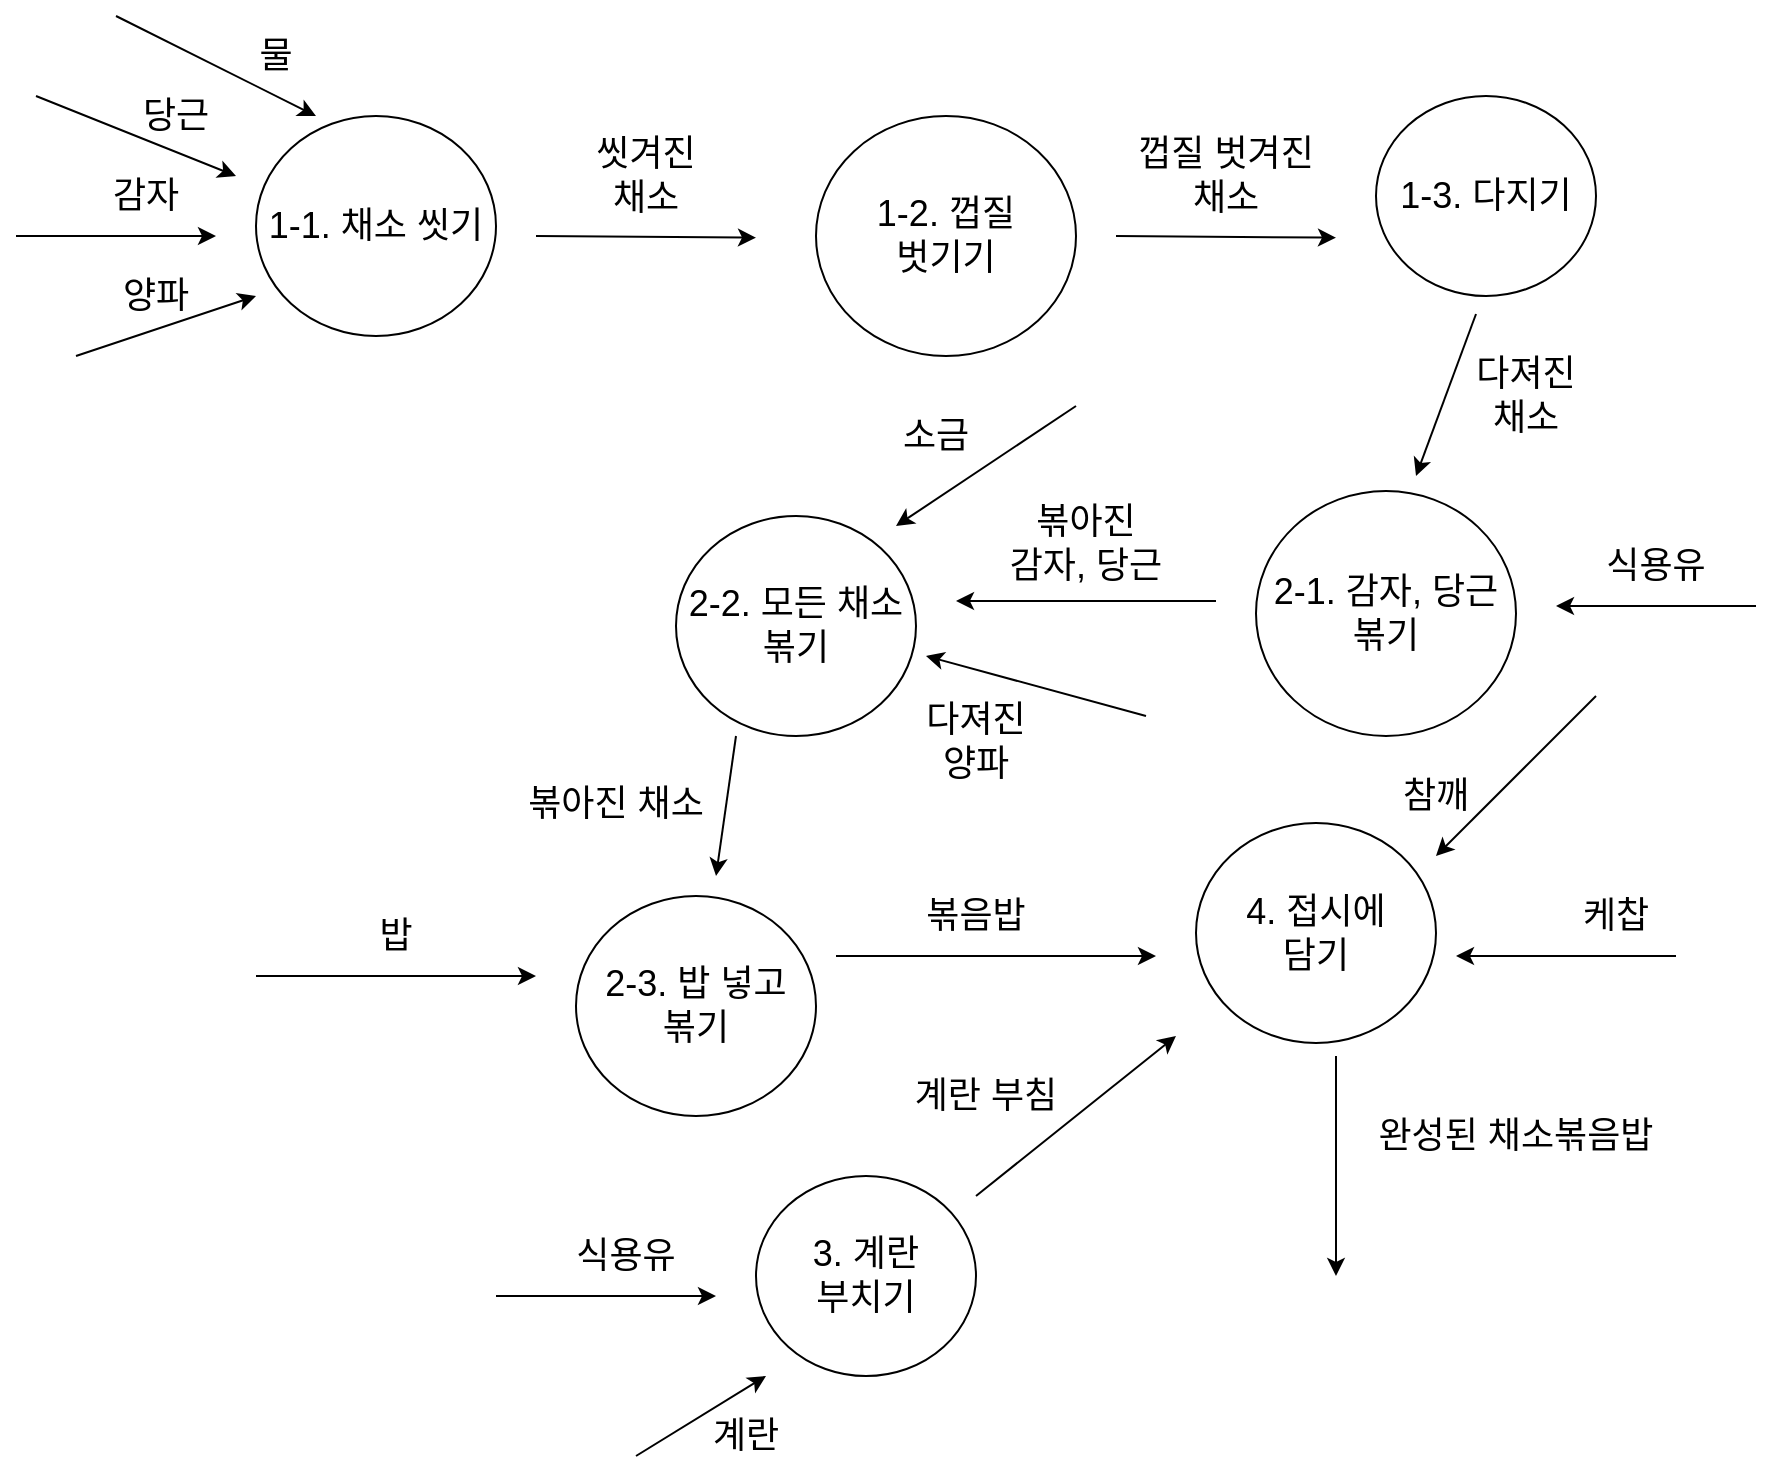 <mxfile version="15.5.2" type="github" pages="2">
  <diagram id="BkRIvSXjx7AZviJyloqO" name="Page-1">
    <mxGraphModel dx="1278" dy="579" grid="1" gridSize="10" guides="1" tooltips="1" connect="1" arrows="1" fold="1" page="1" pageScale="1" pageWidth="1169" pageHeight="827" math="0" shadow="0">
      <root>
        <mxCell id="0" />
        <mxCell id="1" parent="0" />
        <mxCell id="qIdZlYRgleu5UFHHDGIx-3" value="&lt;font style=&quot;font-size: 18px&quot;&gt;1-1. 채소 씻기&lt;/font&gt;" style="ellipse;whiteSpace=wrap;html=1;" parent="1" vertex="1">
          <mxGeometry x="140" y="60" width="120" height="110" as="geometry" />
        </mxCell>
        <mxCell id="qIdZlYRgleu5UFHHDGIx-4" value="" style="endArrow=classic;html=1;" parent="1" edge="1">
          <mxGeometry width="50" height="50" relative="1" as="geometry">
            <mxPoint x="30" y="50" as="sourcePoint" />
            <mxPoint x="130" y="90" as="targetPoint" />
          </mxGeometry>
        </mxCell>
        <mxCell id="qIdZlYRgleu5UFHHDGIx-6" value="&lt;span style=&quot;font-size: 18px&quot;&gt;당근&lt;br&gt;&lt;/span&gt;" style="text;html=1;strokeColor=none;fillColor=none;align=center;verticalAlign=middle;whiteSpace=wrap;rounded=0;" parent="1" vertex="1">
          <mxGeometry x="80" y="50" width="40" height="20" as="geometry" />
        </mxCell>
        <mxCell id="qIdZlYRgleu5UFHHDGIx-7" value="" style="endArrow=classic;html=1;" parent="1" edge="1">
          <mxGeometry width="50" height="50" relative="1" as="geometry">
            <mxPoint x="70" y="10" as="sourcePoint" />
            <mxPoint x="170" y="60" as="targetPoint" />
          </mxGeometry>
        </mxCell>
        <mxCell id="qIdZlYRgleu5UFHHDGIx-8" value="&lt;font style=&quot;font-size: 18px&quot;&gt;물&lt;br&gt;&lt;/font&gt;" style="text;html=1;strokeColor=none;fillColor=none;align=center;verticalAlign=middle;whiteSpace=wrap;rounded=0;" parent="1" vertex="1">
          <mxGeometry x="130" y="20" width="40" height="20" as="geometry" />
        </mxCell>
        <mxCell id="qIdZlYRgleu5UFHHDGIx-9" value="" style="endArrow=classic;html=1;" parent="1" edge="1">
          <mxGeometry width="50" height="50" relative="1" as="geometry">
            <mxPoint x="280" y="120" as="sourcePoint" />
            <mxPoint x="390" y="120.83" as="targetPoint" />
          </mxGeometry>
        </mxCell>
        <mxCell id="qIdZlYRgleu5UFHHDGIx-10" value="&lt;font style=&quot;font-size: 18px&quot;&gt;씻겨진&lt;br&gt;채소&lt;br&gt;&lt;/font&gt;" style="text;html=1;strokeColor=none;fillColor=none;align=center;verticalAlign=middle;whiteSpace=wrap;rounded=0;" parent="1" vertex="1">
          <mxGeometry x="240" y="80" width="190" height="20" as="geometry" />
        </mxCell>
        <mxCell id="qIdZlYRgleu5UFHHDGIx-13" value="&lt;font style=&quot;font-size: 18px&quot;&gt;1-2. 껍질 &lt;br&gt;벗기기&lt;br&gt;&lt;/font&gt;" style="ellipse;whiteSpace=wrap;html=1;" parent="1" vertex="1">
          <mxGeometry x="420" y="60" width="130" height="120" as="geometry" />
        </mxCell>
        <mxCell id="qIdZlYRgleu5UFHHDGIx-14" value="" style="endArrow=classic;html=1;" parent="1" edge="1">
          <mxGeometry width="50" height="50" relative="1" as="geometry">
            <mxPoint x="570" y="120" as="sourcePoint" />
            <mxPoint x="680" y="120.83" as="targetPoint" />
          </mxGeometry>
        </mxCell>
        <mxCell id="qIdZlYRgleu5UFHHDGIx-15" value="&lt;font style=&quot;font-size: 18px&quot;&gt;1-3. 다지기&lt;br&gt;&lt;/font&gt;" style="ellipse;whiteSpace=wrap;html=1;" parent="1" vertex="1">
          <mxGeometry x="700" y="50" width="110" height="100" as="geometry" />
        </mxCell>
        <mxCell id="qIdZlYRgleu5UFHHDGIx-16" value="&lt;font style=&quot;font-size: 18px&quot;&gt;껍질 벗겨진&lt;br&gt;채소&lt;br&gt;&lt;/font&gt;" style="text;html=1;strokeColor=none;fillColor=none;align=center;verticalAlign=middle;whiteSpace=wrap;rounded=0;" parent="1" vertex="1">
          <mxGeometry x="530" y="80" width="190" height="20" as="geometry" />
        </mxCell>
        <mxCell id="qIdZlYRgleu5UFHHDGIx-17" value="" style="endArrow=classic;html=1;" parent="1" edge="1">
          <mxGeometry width="50" height="50" relative="1" as="geometry">
            <mxPoint x="750" y="159" as="sourcePoint" />
            <mxPoint x="720" y="240" as="targetPoint" />
          </mxGeometry>
        </mxCell>
        <mxCell id="qIdZlYRgleu5UFHHDGIx-19" value="&lt;font style=&quot;font-size: 18px&quot;&gt;다져진&lt;br&gt;채소&lt;br&gt;&lt;/font&gt;" style="text;html=1;strokeColor=none;fillColor=none;align=center;verticalAlign=middle;whiteSpace=wrap;rounded=0;" parent="1" vertex="1">
          <mxGeometry x="680" y="190" width="190" height="20" as="geometry" />
        </mxCell>
        <mxCell id="qIdZlYRgleu5UFHHDGIx-27" value="" style="endArrow=classic;html=1;" parent="1" edge="1">
          <mxGeometry width="50" height="50" relative="1" as="geometry">
            <mxPoint x="550" y="205" as="sourcePoint" />
            <mxPoint x="460" y="265" as="targetPoint" />
          </mxGeometry>
        </mxCell>
        <mxCell id="qIdZlYRgleu5UFHHDGIx-28" value="&lt;font style=&quot;font-size: 18px&quot;&gt;소금&lt;br&gt;&lt;/font&gt;" style="text;html=1;strokeColor=none;fillColor=none;align=center;verticalAlign=middle;whiteSpace=wrap;rounded=0;" parent="1" vertex="1">
          <mxGeometry x="460" y="210" width="40" height="20" as="geometry" />
        </mxCell>
        <mxCell id="qIdZlYRgleu5UFHHDGIx-33" value="" style="endArrow=classic;html=1;" parent="1" edge="1">
          <mxGeometry width="50" height="50" relative="1" as="geometry">
            <mxPoint x="890" y="305" as="sourcePoint" />
            <mxPoint x="790" y="305" as="targetPoint" />
          </mxGeometry>
        </mxCell>
        <mxCell id="qIdZlYRgleu5UFHHDGIx-34" value="&lt;font style=&quot;font-size: 18px&quot;&gt;식용유&lt;br&gt;&lt;/font&gt;" style="text;html=1;strokeColor=none;fillColor=none;align=center;verticalAlign=middle;whiteSpace=wrap;rounded=0;" parent="1" vertex="1">
          <mxGeometry x="795" y="275" width="90" height="20" as="geometry" />
        </mxCell>
        <mxCell id="qIdZlYRgleu5UFHHDGIx-35" value="&lt;font style=&quot;font-size: 18px&quot;&gt;2-1. 감자, 당근&lt;br&gt;볶기&lt;br&gt;&lt;/font&gt;" style="ellipse;whiteSpace=wrap;html=1;" parent="1" vertex="1">
          <mxGeometry x="640" y="247.5" width="130" height="122.5" as="geometry" />
        </mxCell>
        <mxCell id="qIdZlYRgleu5UFHHDGIx-39" value="" style="endArrow=classic;html=1;" parent="1" edge="1">
          <mxGeometry width="50" height="50" relative="1" as="geometry">
            <mxPoint x="620" y="302.5" as="sourcePoint" />
            <mxPoint x="490" y="302.5" as="targetPoint" />
          </mxGeometry>
        </mxCell>
        <mxCell id="qIdZlYRgleu5UFHHDGIx-40" value="&lt;font style=&quot;font-size: 18px&quot;&gt;볶아진&lt;br&gt;감자, 당근&lt;br&gt;&lt;/font&gt;" style="text;html=1;strokeColor=none;fillColor=none;align=center;verticalAlign=middle;whiteSpace=wrap;rounded=0;" parent="1" vertex="1">
          <mxGeometry x="500" y="252.5" width="110" height="42.5" as="geometry" />
        </mxCell>
        <mxCell id="qIdZlYRgleu5UFHHDGIx-41" value="&lt;font style=&quot;font-size: 18px&quot;&gt;2-2. 모든 채소&lt;br&gt;볶기&lt;br&gt;&lt;/font&gt;" style="ellipse;whiteSpace=wrap;html=1;" parent="1" vertex="1">
          <mxGeometry x="350" y="260" width="120" height="110" as="geometry" />
        </mxCell>
        <mxCell id="qIdZlYRgleu5UFHHDGIx-42" value="" style="endArrow=classic;html=1;" parent="1" edge="1">
          <mxGeometry width="50" height="50" relative="1" as="geometry">
            <mxPoint x="585" y="360" as="sourcePoint" />
            <mxPoint x="475" y="330" as="targetPoint" />
          </mxGeometry>
        </mxCell>
        <mxCell id="qIdZlYRgleu5UFHHDGIx-43" value="&lt;font style=&quot;font-size: 18px&quot;&gt;다져진&lt;br&gt;양파&lt;br&gt;&lt;/font&gt;" style="text;html=1;strokeColor=none;fillColor=none;align=center;verticalAlign=middle;whiteSpace=wrap;rounded=0;" parent="1" vertex="1">
          <mxGeometry x="460" y="345" width="80" height="55" as="geometry" />
        </mxCell>
        <mxCell id="qIdZlYRgleu5UFHHDGIx-49" value="" style="endArrow=classic;html=1;" parent="1" edge="1">
          <mxGeometry width="50" height="50" relative="1" as="geometry">
            <mxPoint x="380" y="370" as="sourcePoint" />
            <mxPoint x="370" y="440" as="targetPoint" />
            <Array as="points" />
          </mxGeometry>
        </mxCell>
        <mxCell id="qIdZlYRgleu5UFHHDGIx-50" value="&lt;font style=&quot;font-size: 18px&quot;&gt;볶아진 채소&lt;br&gt;&lt;/font&gt;" style="text;html=1;strokeColor=none;fillColor=none;align=center;verticalAlign=middle;whiteSpace=wrap;rounded=0;" parent="1" vertex="1">
          <mxGeometry x="260" y="394" width="120" height="20" as="geometry" />
        </mxCell>
        <mxCell id="qIdZlYRgleu5UFHHDGIx-52" value="&lt;font style=&quot;font-size: 18px&quot;&gt;2-3. 밥 넣고&lt;br&gt;볶기&lt;br&gt;&lt;/font&gt;" style="ellipse;whiteSpace=wrap;html=1;" parent="1" vertex="1">
          <mxGeometry x="300" y="450" width="120" height="110" as="geometry" />
        </mxCell>
        <mxCell id="qIdZlYRgleu5UFHHDGIx-55" value="" style="endArrow=classic;html=1;" parent="1" edge="1">
          <mxGeometry width="50" height="50" relative="1" as="geometry">
            <mxPoint x="140" y="490" as="sourcePoint" />
            <mxPoint x="280" y="490" as="targetPoint" />
          </mxGeometry>
        </mxCell>
        <mxCell id="qIdZlYRgleu5UFHHDGIx-56" value="&lt;font style=&quot;font-size: 18px&quot;&gt;밥&lt;br&gt;&lt;/font&gt;" style="text;html=1;strokeColor=none;fillColor=none;align=center;verticalAlign=middle;whiteSpace=wrap;rounded=0;" parent="1" vertex="1">
          <mxGeometry x="190" y="460" width="40" height="20" as="geometry" />
        </mxCell>
        <mxCell id="qIdZlYRgleu5UFHHDGIx-57" value="" style="endArrow=classic;html=1;" parent="1" edge="1">
          <mxGeometry width="50" height="50" relative="1" as="geometry">
            <mxPoint x="430" y="480" as="sourcePoint" />
            <mxPoint x="590" y="480" as="targetPoint" />
            <Array as="points" />
          </mxGeometry>
        </mxCell>
        <mxCell id="qIdZlYRgleu5UFHHDGIx-58" value="&lt;font style=&quot;font-size: 18px&quot;&gt;볶음밥&lt;br&gt;&lt;/font&gt;" style="text;html=1;strokeColor=none;fillColor=none;align=center;verticalAlign=middle;whiteSpace=wrap;rounded=0;" parent="1" vertex="1">
          <mxGeometry x="405" y="450" width="190" height="20" as="geometry" />
        </mxCell>
        <mxCell id="qIdZlYRgleu5UFHHDGIx-59" value="&lt;font style=&quot;font-size: 18px&quot;&gt;3. 계란&lt;br&gt;부치기&lt;br&gt;&lt;/font&gt;" style="ellipse;whiteSpace=wrap;html=1;" parent="1" vertex="1">
          <mxGeometry x="390" y="590" width="110" height="100" as="geometry" />
        </mxCell>
        <mxCell id="qIdZlYRgleu5UFHHDGIx-60" value="" style="endArrow=classic;html=1;" parent="1" edge="1">
          <mxGeometry width="50" height="50" relative="1" as="geometry">
            <mxPoint x="260" y="650" as="sourcePoint" />
            <mxPoint x="370" y="650" as="targetPoint" />
          </mxGeometry>
        </mxCell>
        <mxCell id="qIdZlYRgleu5UFHHDGIx-62" value="" style="endArrow=classic;html=1;" parent="1" edge="1">
          <mxGeometry width="50" height="50" relative="1" as="geometry">
            <mxPoint x="330" y="730" as="sourcePoint" />
            <mxPoint x="395" y="690" as="targetPoint" />
          </mxGeometry>
        </mxCell>
        <mxCell id="qIdZlYRgleu5UFHHDGIx-63" value="&lt;font style=&quot;font-size: 18px&quot;&gt;계란&lt;br&gt;&lt;/font&gt;" style="text;html=1;strokeColor=none;fillColor=none;align=center;verticalAlign=middle;whiteSpace=wrap;rounded=0;" parent="1" vertex="1">
          <mxGeometry x="360" y="710" width="50" height="20" as="geometry" />
        </mxCell>
        <mxCell id="qIdZlYRgleu5UFHHDGIx-68" value="&lt;span style=&quot;font-size: 18px&quot;&gt;4. 접시에 &lt;br&gt;담기&lt;/span&gt;" style="ellipse;whiteSpace=wrap;html=1;" parent="1" vertex="1">
          <mxGeometry x="610" y="413.5" width="120" height="110" as="geometry" />
        </mxCell>
        <mxCell id="qIdZlYRgleu5UFHHDGIx-69" value="" style="endArrow=classic;html=1;" parent="1" edge="1">
          <mxGeometry width="50" height="50" relative="1" as="geometry">
            <mxPoint x="500" y="600" as="sourcePoint" />
            <mxPoint x="600" y="520" as="targetPoint" />
            <Array as="points" />
          </mxGeometry>
        </mxCell>
        <mxCell id="qIdZlYRgleu5UFHHDGIx-70" value="&lt;span style=&quot;font-size: 18px&quot;&gt;계란 부침&lt;br&gt;&lt;/span&gt;" style="text;html=1;strokeColor=none;fillColor=none;align=center;verticalAlign=middle;whiteSpace=wrap;rounded=0;" parent="1" vertex="1">
          <mxGeometry x="460" y="540" width="90" height="20" as="geometry" />
        </mxCell>
        <mxCell id="qIdZlYRgleu5UFHHDGIx-72" value="" style="endArrow=classic;html=1;" parent="1" edge="1">
          <mxGeometry width="50" height="50" relative="1" as="geometry">
            <mxPoint x="850" y="480" as="sourcePoint" />
            <mxPoint x="740" y="480" as="targetPoint" />
            <Array as="points" />
          </mxGeometry>
        </mxCell>
        <mxCell id="qIdZlYRgleu5UFHHDGIx-73" value="&lt;font style=&quot;font-size: 18px&quot;&gt;참깨&lt;br&gt;&lt;/font&gt;" style="text;html=1;strokeColor=none;fillColor=none;align=center;verticalAlign=middle;whiteSpace=wrap;rounded=0;" parent="1" vertex="1">
          <mxGeometry x="700" y="390" width="60" height="20" as="geometry" />
        </mxCell>
        <mxCell id="qIdZlYRgleu5UFHHDGIx-75" value="" style="endArrow=classic;html=1;" parent="1" edge="1">
          <mxGeometry width="50" height="50" relative="1" as="geometry">
            <mxPoint x="810" y="350" as="sourcePoint" />
            <mxPoint x="730" y="430" as="targetPoint" />
          </mxGeometry>
        </mxCell>
        <mxCell id="qIdZlYRgleu5UFHHDGIx-76" value="&lt;font style=&quot;font-size: 18px&quot;&gt;케찹&lt;br&gt;&lt;/font&gt;" style="text;html=1;strokeColor=none;fillColor=none;align=center;verticalAlign=middle;whiteSpace=wrap;rounded=0;" parent="1" vertex="1">
          <mxGeometry x="795" y="450" width="50" height="20" as="geometry" />
        </mxCell>
        <mxCell id="qIdZlYRgleu5UFHHDGIx-79" value="&lt;font style=&quot;font-size: 18px&quot;&gt;완성된 채소볶음밥&lt;br&gt;&lt;/font&gt;" style="text;html=1;strokeColor=none;fillColor=none;align=center;verticalAlign=middle;whiteSpace=wrap;rounded=0;" parent="1" vertex="1">
          <mxGeometry x="680" y="560" width="180" height="20" as="geometry" />
        </mxCell>
        <mxCell id="qIdZlYRgleu5UFHHDGIx-81" value="" style="endArrow=classic;html=1;" parent="1" edge="1">
          <mxGeometry width="50" height="50" relative="1" as="geometry">
            <mxPoint x="680" y="530" as="sourcePoint" />
            <mxPoint x="680" y="640" as="targetPoint" />
            <Array as="points" />
          </mxGeometry>
        </mxCell>
        <mxCell id="edRf1vD5LT0kCkmPY79u-1" style="edgeStyle=orthogonalEdgeStyle;rounded=0;orthogonalLoop=1;jettySize=auto;html=1;exitX=0.5;exitY=1;exitDx=0;exitDy=0;" parent="1" edge="1">
          <mxGeometry relative="1" as="geometry">
            <mxPoint x="495" y="30" as="sourcePoint" />
            <mxPoint x="495" y="30" as="targetPoint" />
          </mxGeometry>
        </mxCell>
        <mxCell id="qOc2fzrBNdWUXlwEHEvg-3" value="&lt;font style=&quot;font-size: 18px&quot;&gt;식용유&lt;br&gt;&lt;/font&gt;" style="text;html=1;strokeColor=none;fillColor=none;align=center;verticalAlign=middle;whiteSpace=wrap;rounded=0;" parent="1" vertex="1">
          <mxGeometry x="280" y="620" width="90" height="20" as="geometry" />
        </mxCell>
        <mxCell id="qOc2fzrBNdWUXlwEHEvg-4" value="" style="endArrow=classic;html=1;" parent="1" edge="1">
          <mxGeometry width="50" height="50" relative="1" as="geometry">
            <mxPoint x="20" y="120" as="sourcePoint" />
            <mxPoint x="120" y="120" as="targetPoint" />
          </mxGeometry>
        </mxCell>
        <mxCell id="qOc2fzrBNdWUXlwEHEvg-5" value="&lt;span style=&quot;font-size: 18px&quot;&gt;감자&lt;br&gt;&lt;/span&gt;" style="text;html=1;strokeColor=none;fillColor=none;align=center;verticalAlign=middle;whiteSpace=wrap;rounded=0;" parent="1" vertex="1">
          <mxGeometry x="65" y="90" width="40" height="20" as="geometry" />
        </mxCell>
        <mxCell id="qOc2fzrBNdWUXlwEHEvg-6" value="" style="endArrow=classic;html=1;" parent="1" edge="1">
          <mxGeometry width="50" height="50" relative="1" as="geometry">
            <mxPoint x="50" y="180" as="sourcePoint" />
            <mxPoint x="140" y="150" as="targetPoint" />
          </mxGeometry>
        </mxCell>
        <mxCell id="qOc2fzrBNdWUXlwEHEvg-7" value="&lt;span style=&quot;font-size: 18px&quot;&gt;양파&lt;br&gt;&lt;/span&gt;" style="text;html=1;strokeColor=none;fillColor=none;align=center;verticalAlign=middle;whiteSpace=wrap;rounded=0;" parent="1" vertex="1">
          <mxGeometry x="70" y="140" width="40" height="20" as="geometry" />
        </mxCell>
      </root>
    </mxGraphModel>
  </diagram>
  <diagram id="RS6mTUd6XTabQn7sq9NR" name="Page-2">
    <mxGraphModel dx="865" dy="483" grid="1" gridSize="10" guides="1" tooltips="1" connect="1" arrows="1" fold="1" page="1" pageScale="1" pageWidth="1169" pageHeight="827" math="0" shadow="0">
      <root>
        <mxCell id="mD9lyy4udpEm4NLpIeO3-0" />
        <mxCell id="mD9lyy4udpEm4NLpIeO3-1" parent="mD9lyy4udpEm4NLpIeO3-0" />
        <mxCell id="rzD9PR-hZyIEQLkOh-k2-2" value="1. 업무분석&lt;br&gt;&lt;span style=&quot;white-space: pre&quot;&gt;	&lt;/span&gt;a. 자료 작성&lt;br&gt;&lt;span style=&quot;white-space: pre&quot;&gt;	&lt;/span&gt;b. 비디오 대여&lt;br&gt;&lt;span style=&quot;white-space: pre&quot;&gt;	&lt;/span&gt;c. 비디오 반납&lt;br&gt;&lt;span style=&quot;white-space: pre&quot;&gt;	&lt;/span&gt;d. 비디오 관리&lt;br&gt;&lt;span style=&quot;white-space: pre&quot;&gt;	&lt;/span&gt;e. 비디오 정리" style="text;html=1;strokeColor=none;fillColor=none;align=left;verticalAlign=middle;whiteSpace=wrap;rounded=0;fontSize=14;" vertex="1" parent="mD9lyy4udpEm4NLpIeO3-1">
          <mxGeometry x="10" width="250" height="130" as="geometry" />
        </mxCell>
        <mxCell id="rzD9PR-hZyIEQLkOh-k2-3" value="2. 자료철" style="text;html=1;strokeColor=none;fillColor=none;align=left;verticalAlign=middle;whiteSpace=wrap;rounded=0;fontSize=14;" vertex="1" parent="mD9lyy4udpEm4NLpIeO3-1">
          <mxGeometry x="10" y="120" width="250" height="30" as="geometry" />
        </mxCell>
        <mxCell id="rzD9PR-hZyIEQLkOh-k2-35" value="" style="shape=table;startSize=0;container=1;collapsible=0;childLayout=tableLayout;fontSize=14;align=left;" vertex="1" parent="mD9lyy4udpEm4NLpIeO3-1">
          <mxGeometry x="20" y="150" width="460" height="118" as="geometry" />
        </mxCell>
        <mxCell id="rzD9PR-hZyIEQLkOh-k2-51" style="shape=partialRectangle;collapsible=0;dropTarget=0;pointerEvents=0;fillColor=none;top=0;left=0;bottom=0;right=0;points=[[0,0.5],[1,0.5]];portConstraint=eastwest;fontSize=14;align=left;" vertex="1" parent="rzD9PR-hZyIEQLkOh-k2-35">
          <mxGeometry width="460" height="28" as="geometry" />
        </mxCell>
        <mxCell id="rzD9PR-hZyIEQLkOh-k2-52" value="자료철" style="shape=partialRectangle;html=1;whiteSpace=wrap;connectable=0;overflow=hidden;fillColor=none;top=0;left=0;bottom=0;right=0;pointerEvents=1;fontSize=11;align=left;fontStyle=1" vertex="1" parent="rzD9PR-hZyIEQLkOh-k2-51">
          <mxGeometry width="100" height="28" as="geometry">
            <mxRectangle width="100" height="28" as="alternateBounds" />
          </mxGeometry>
        </mxCell>
        <mxCell id="rzD9PR-hZyIEQLkOh-k2-53" value="내용" style="shape=partialRectangle;html=1;whiteSpace=wrap;connectable=0;overflow=hidden;fillColor=none;top=0;left=0;bottom=0;right=0;pointerEvents=1;fontSize=11;align=left;fontStyle=1" vertex="1" parent="rzD9PR-hZyIEQLkOh-k2-51">
          <mxGeometry x="100" width="360" height="28" as="geometry">
            <mxRectangle width="360" height="28" as="alternateBounds" />
          </mxGeometry>
        </mxCell>
        <mxCell id="rzD9PR-hZyIEQLkOh-k2-36" value="" style="shape=partialRectangle;collapsible=0;dropTarget=0;pointerEvents=0;fillColor=none;top=0;left=0;bottom=0;right=0;points=[[0,0.5],[1,0.5]];portConstraint=eastwest;fontSize=14;align=left;" vertex="1" parent="rzD9PR-hZyIEQLkOh-k2-35">
          <mxGeometry y="28" width="460" height="28" as="geometry" />
        </mxCell>
        <mxCell id="rzD9PR-hZyIEQLkOh-k2-37" value="고객 자료" style="shape=partialRectangle;html=1;whiteSpace=wrap;connectable=0;overflow=hidden;fillColor=none;top=0;left=0;bottom=0;right=0;pointerEvents=1;fontSize=11;align=left;" vertex="1" parent="rzD9PR-hZyIEQLkOh-k2-36">
          <mxGeometry width="100" height="28" as="geometry">
            <mxRectangle width="100" height="28" as="alternateBounds" />
          </mxGeometry>
        </mxCell>
        <mxCell id="rzD9PR-hZyIEQLkOh-k2-38" value="비디오 대여점을 이용하는 고객의 정보를&amp;nbsp;저장해 놓은 자료" style="shape=partialRectangle;html=1;whiteSpace=wrap;connectable=0;overflow=hidden;fillColor=none;top=0;left=0;bottom=0;right=0;pointerEvents=1;fontSize=11;align=left;" vertex="1" parent="rzD9PR-hZyIEQLkOh-k2-36">
          <mxGeometry x="100" width="360" height="28" as="geometry">
            <mxRectangle width="360" height="28" as="alternateBounds" />
          </mxGeometry>
        </mxCell>
        <mxCell id="rzD9PR-hZyIEQLkOh-k2-39" value="" style="shape=partialRectangle;collapsible=0;dropTarget=0;pointerEvents=0;fillColor=none;top=0;left=0;bottom=0;right=0;points=[[0,0.5],[1,0.5]];portConstraint=eastwest;fontSize=14;align=left;" vertex="1" parent="rzD9PR-hZyIEQLkOh-k2-35">
          <mxGeometry y="56" width="460" height="30" as="geometry" />
        </mxCell>
        <mxCell id="rzD9PR-hZyIEQLkOh-k2-40" value="비디오 자료" style="shape=partialRectangle;html=1;whiteSpace=wrap;connectable=0;overflow=hidden;fillColor=none;top=0;left=0;bottom=0;right=0;pointerEvents=1;fontSize=11;align=left;" vertex="1" parent="rzD9PR-hZyIEQLkOh-k2-39">
          <mxGeometry width="100" height="30" as="geometry">
            <mxRectangle width="100" height="30" as="alternateBounds" />
          </mxGeometry>
        </mxCell>
        <mxCell id="rzD9PR-hZyIEQLkOh-k2-41" value="비디오 대여점에 비치되어 있는 비디오에 대한 정보를 저장해 놓은 자료" style="shape=partialRectangle;html=1;whiteSpace=wrap;connectable=0;overflow=hidden;fillColor=none;top=0;left=0;bottom=0;right=0;pointerEvents=1;fontSize=11;align=left;" vertex="1" parent="rzD9PR-hZyIEQLkOh-k2-39">
          <mxGeometry x="100" width="360" height="30" as="geometry">
            <mxRectangle width="360" height="30" as="alternateBounds" />
          </mxGeometry>
        </mxCell>
        <mxCell id="rzD9PR-hZyIEQLkOh-k2-42" value="" style="shape=partialRectangle;collapsible=0;dropTarget=0;pointerEvents=0;fillColor=none;top=0;left=0;bottom=0;right=0;points=[[0,0.5],[1,0.5]];portConstraint=eastwest;fontSize=14;align=left;" vertex="1" parent="rzD9PR-hZyIEQLkOh-k2-35">
          <mxGeometry y="86" width="460" height="32" as="geometry" />
        </mxCell>
        <mxCell id="rzD9PR-hZyIEQLkOh-k2-43" value="대여정보" style="shape=partialRectangle;html=1;whiteSpace=wrap;connectable=0;overflow=hidden;fillColor=none;top=0;left=0;bottom=0;right=0;pointerEvents=1;fontSize=11;align=left;" vertex="1" parent="rzD9PR-hZyIEQLkOh-k2-42">
          <mxGeometry width="100" height="32" as="geometry">
            <mxRectangle width="100" height="32" as="alternateBounds" />
          </mxGeometry>
        </mxCell>
        <mxCell id="rzD9PR-hZyIEQLkOh-k2-44" value="이용자가 비디오를 대여한 정보를 저장해 놓은 자료" style="shape=partialRectangle;html=1;whiteSpace=wrap;connectable=0;overflow=hidden;fillColor=none;top=0;left=0;bottom=0;right=0;pointerEvents=1;fontSize=11;align=left;" vertex="1" parent="rzD9PR-hZyIEQLkOh-k2-42">
          <mxGeometry x="100" width="360" height="32" as="geometry">
            <mxRectangle width="360" height="32" as="alternateBounds" />
          </mxGeometry>
        </mxCell>
        <mxCell id="rzD9PR-hZyIEQLkOh-k2-54" value="3. 단말&lt;br&gt;&lt;span style=&quot;white-space: pre&quot;&gt;	&lt;/span&gt;-&amp;nbsp;고객&lt;br&gt;&lt;span style=&quot;white-space: pre&quot;&gt;	&lt;/span&gt;-&amp;nbsp;비디오 납품회사&lt;br&gt;&lt;span style=&quot;white-space: pre&quot;&gt;	&lt;/span&gt;-&amp;nbsp;비디오 연체자" style="text;html=1;strokeColor=none;fillColor=none;align=left;verticalAlign=middle;whiteSpace=wrap;rounded=0;fontSize=14;" vertex="1" parent="mD9lyy4udpEm4NLpIeO3-1">
          <mxGeometry x="10" y="290" width="250" height="86" as="geometry" />
        </mxCell>
        <mxCell id="rzD9PR-hZyIEQLkOh-k2-55" value="4. 배경도" style="text;html=1;strokeColor=none;fillColor=none;align=center;verticalAlign=middle;whiteSpace=wrap;rounded=0;fontSize=14;" vertex="1" parent="mD9lyy4udpEm4NLpIeO3-1">
          <mxGeometry x="10" y="398.5" width="60" height="30" as="geometry" />
        </mxCell>
        <mxCell id="rzD9PR-hZyIEQLkOh-k2-56" value="비디오 대여점&lt;br&gt;업무처리" style="ellipse;whiteSpace=wrap;html=1;aspect=fixed;fontSize=14;align=center;" vertex="1" parent="mD9lyy4udpEm4NLpIeO3-1">
          <mxGeometry x="260" y="570" width="100" height="100" as="geometry" />
        </mxCell>
        <mxCell id="rzD9PR-hZyIEQLkOh-k2-57" value="고객" style="rounded=0;whiteSpace=wrap;html=1;fontSize=14;align=center;" vertex="1" parent="mD9lyy4udpEm4NLpIeO3-1">
          <mxGeometry x="40" y="450" width="120" height="20" as="geometry" />
        </mxCell>
        <mxCell id="rzD9PR-hZyIEQLkOh-k2-58" value="비디오 납품회사" style="rounded=0;whiteSpace=wrap;html=1;fontSize=14;align=center;" vertex="1" parent="mD9lyy4udpEm4NLpIeO3-1">
          <mxGeometry x="420" y="450" width="140" height="20" as="geometry" />
        </mxCell>
        <mxCell id="rzD9PR-hZyIEQLkOh-k2-59" value="비디오 연체자" style="rounded=0;whiteSpace=wrap;html=1;fontSize=14;align=center;" vertex="1" parent="mD9lyy4udpEm4NLpIeO3-1">
          <mxGeometry x="240" y="780" width="140" height="20" as="geometry" />
        </mxCell>
        <mxCell id="rzD9PR-hZyIEQLkOh-k2-60" value="" style="endArrow=classic;html=1;rounded=0;fontSize=14;" edge="1" parent="mD9lyy4udpEm4NLpIeO3-1">
          <mxGeometry width="50" height="50" relative="1" as="geometry">
            <mxPoint x="130" y="500" as="sourcePoint" />
            <mxPoint x="260" y="590" as="targetPoint" />
          </mxGeometry>
        </mxCell>
        <mxCell id="rzD9PR-hZyIEQLkOh-k2-61" value="대여 희망 비디오" style="text;html=1;strokeColor=none;fillColor=none;align=center;verticalAlign=middle;whiteSpace=wrap;rounded=0;fontSize=14;" vertex="1" parent="mD9lyy4udpEm4NLpIeO3-1">
          <mxGeometry x="200" y="500" width="65" height="30" as="geometry" />
        </mxCell>
        <mxCell id="rzD9PR-hZyIEQLkOh-k2-64" value="" style="endArrow=classic;html=1;rounded=0;fontSize=14;" edge="1" parent="mD9lyy4udpEm4NLpIeO3-1">
          <mxGeometry width="50" height="50" relative="1" as="geometry">
            <mxPoint x="270.0" y="580" as="sourcePoint" />
            <mxPoint x="140.0" y="490" as="targetPoint" />
          </mxGeometry>
        </mxCell>
        <mxCell id="rzD9PR-hZyIEQLkOh-k2-65" value="" style="endArrow=classic;html=1;rounded=0;fontSize=14;" edge="1" parent="mD9lyy4udpEm4NLpIeO3-1">
          <mxGeometry width="50" height="50" relative="1" as="geometry">
            <mxPoint x="300.0" y="680" as="sourcePoint" />
            <mxPoint x="300" y="770" as="targetPoint" />
          </mxGeometry>
        </mxCell>
        <mxCell id="rzD9PR-hZyIEQLkOh-k2-66" value="회수 &lt;br&gt;요청서" style="text;html=1;strokeColor=none;fillColor=none;align=center;verticalAlign=middle;whiteSpace=wrap;rounded=0;fontSize=14;" vertex="1" parent="mD9lyy4udpEm4NLpIeO3-1">
          <mxGeometry x="240" y="700" width="50" height="30" as="geometry" />
        </mxCell>
        <mxCell id="rzD9PR-hZyIEQLkOh-k2-67" value="" style="endArrow=classic;html=1;rounded=0;fontSize=14;" edge="1" parent="mD9lyy4udpEm4NLpIeO3-1">
          <mxGeometry width="50" height="50" relative="1" as="geometry">
            <mxPoint x="319.66" y="770" as="sourcePoint" />
            <mxPoint x="319.66" y="680" as="targetPoint" />
          </mxGeometry>
        </mxCell>
        <mxCell id="rzD9PR-hZyIEQLkOh-k2-68" value="연체료" style="text;html=1;strokeColor=none;fillColor=none;align=center;verticalAlign=middle;whiteSpace=wrap;rounded=0;fontSize=14;" vertex="1" parent="mD9lyy4udpEm4NLpIeO3-1">
          <mxGeometry x="330" y="700" width="45" height="30" as="geometry" />
        </mxCell>
        <mxCell id="rzD9PR-hZyIEQLkOh-k2-69" value="" style="endArrow=classic;html=1;rounded=0;fontSize=14;" edge="1" parent="mD9lyy4udpEm4NLpIeO3-1">
          <mxGeometry width="50" height="50" relative="1" as="geometry">
            <mxPoint x="440" y="480" as="sourcePoint" />
            <mxPoint x="340" y="570" as="targetPoint" />
          </mxGeometry>
        </mxCell>
        <mxCell id="rzD9PR-hZyIEQLkOh-k2-70" value="반품할&lt;br&gt;비인기 비디오" style="text;html=1;strokeColor=none;fillColor=none;align=center;verticalAlign=middle;whiteSpace=wrap;rounded=0;fontSize=14;" vertex="1" parent="mD9lyy4udpEm4NLpIeO3-1">
          <mxGeometry x="410" y="510" width="100" height="30" as="geometry" />
        </mxCell>
        <mxCell id="rzD9PR-hZyIEQLkOh-k2-71" value="추가로 주문받은 인기비디오" style="text;html=1;strokeColor=none;fillColor=none;align=center;verticalAlign=middle;whiteSpace=wrap;rounded=0;fontSize=14;" vertex="1" parent="mD9lyy4udpEm4NLpIeO3-1">
          <mxGeometry x="315" y="480" width="105" height="30" as="geometry" />
        </mxCell>
        <mxCell id="rzD9PR-hZyIEQLkOh-k2-72" value="" style="endArrow=classic;html=1;rounded=0;fontSize=14;" edge="1" parent="mD9lyy4udpEm4NLpIeO3-1">
          <mxGeometry width="50" height="50" relative="1" as="geometry">
            <mxPoint x="350" y="580" as="sourcePoint" />
            <mxPoint x="450" y="490" as="targetPoint" />
          </mxGeometry>
        </mxCell>
        <mxCell id="rzD9PR-hZyIEQLkOh-k2-73" value="" style="endArrow=classic;html=1;rounded=0;fontSize=14;" edge="1" parent="mD9lyy4udpEm4NLpIeO3-1">
          <mxGeometry width="50" height="50" relative="1" as="geometry">
            <mxPoint x="360" y="640" as="sourcePoint" />
            <mxPoint x="480" y="670" as="targetPoint" />
          </mxGeometry>
        </mxCell>
        <mxCell id="rzD9PR-hZyIEQLkOh-k2-74" value="비디오 대여 현황" style="text;html=1;strokeColor=none;fillColor=none;align=center;verticalAlign=middle;whiteSpace=wrap;rounded=0;fontSize=14;" vertex="1" parent="mD9lyy4udpEm4NLpIeO3-1">
          <mxGeometry x="365" y="620" width="135" height="30" as="geometry" />
        </mxCell>
        <mxCell id="rzD9PR-hZyIEQLkOh-k2-76" value="대여 정보" style="shape=partialRectangle;whiteSpace=wrap;html=1;left=0;right=0;fillColor=none;fontSize=14;align=center;" vertex="1" parent="mD9lyy4udpEm4NLpIeO3-1">
          <mxGeometry x="500" y="670" width="100" height="30" as="geometry" />
        </mxCell>
        <mxCell id="rzD9PR-hZyIEQLkOh-k2-77" value="" style="endArrow=classic;html=1;rounded=0;fontSize=14;" edge="1" parent="mD9lyy4udpEm4NLpIeO3-1">
          <mxGeometry width="50" height="50" relative="1" as="geometry">
            <mxPoint x="250" y="630" as="sourcePoint" />
            <mxPoint x="80" y="730" as="targetPoint" />
          </mxGeometry>
        </mxCell>
        <mxCell id="rzD9PR-hZyIEQLkOh-k2-78" value="신규 비디오 정보" style="text;html=1;strokeColor=none;fillColor=none;align=center;verticalAlign=middle;whiteSpace=wrap;rounded=0;fontSize=14;" vertex="1" parent="mD9lyy4udpEm4NLpIeO3-1">
          <mxGeometry x="40" y="650" width="135" height="30" as="geometry" />
        </mxCell>
        <mxCell id="rzD9PR-hZyIEQLkOh-k2-79" value="비디오 자료" style="shape=partialRectangle;whiteSpace=wrap;html=1;left=0;right=0;fillColor=none;fontSize=14;align=center;" vertex="1" parent="mD9lyy4udpEm4NLpIeO3-1">
          <mxGeometry x="20" y="745" width="100" height="30" as="geometry" />
        </mxCell>
        <mxCell id="rzD9PR-hZyIEQLkOh-k2-80" value="대여 희망 &lt;br&gt;비디오 정보" style="text;html=1;strokeColor=none;fillColor=none;align=center;verticalAlign=middle;whiteSpace=wrap;rounded=0;fontSize=14;" vertex="1" parent="mD9lyy4udpEm4NLpIeO3-1">
          <mxGeometry x="110" y="550" width="95" height="30" as="geometry" />
        </mxCell>
        <mxCell id="rzD9PR-hZyIEQLkOh-k2-82" value="5. 업무처리 기술" style="text;html=1;strokeColor=none;fillColor=none;align=center;verticalAlign=middle;whiteSpace=wrap;rounded=0;fontSize=14;" vertex="1" parent="mD9lyy4udpEm4NLpIeO3-1">
          <mxGeometry x="600" y="10" width="115" height="30" as="geometry" />
        </mxCell>
        <mxCell id="rzD9PR-hZyIEQLkOh-k2-84" value="6. 1차 분할도" style="text;html=1;strokeColor=none;fillColor=none;align=center;verticalAlign=middle;whiteSpace=wrap;rounded=0;fontSize=14;" vertex="1" parent="mD9lyy4udpEm4NLpIeO3-1">
          <mxGeometry x="910" y="30" width="115" height="30" as="geometry" />
        </mxCell>
        <mxCell id="rzD9PR-hZyIEQLkOh-k2-109" value="자료 작성" style="ellipse;whiteSpace=wrap;html=1;aspect=fixed;shadow=0;sketch=0;fontSize=14;align=center;" vertex="1" parent="mD9lyy4udpEm4NLpIeO3-1">
          <mxGeometry x="1160" y="150" width="82" height="82" as="geometry" />
        </mxCell>
        <mxCell id="rzD9PR-hZyIEQLkOh-k2-110" value="고객" style="rounded=0;whiteSpace=wrap;html=1;fontSize=14;align=center;" vertex="1" parent="mD9lyy4udpEm4NLpIeO3-1">
          <mxGeometry x="930" y="181" width="120" height="20" as="geometry" />
        </mxCell>
        <mxCell id="rzD9PR-hZyIEQLkOh-k2-111" value="" style="endArrow=classic;html=1;rounded=0;fontSize=14;" edge="1" parent="mD9lyy4udpEm4NLpIeO3-1">
          <mxGeometry width="50" height="50" relative="1" as="geometry">
            <mxPoint x="1060" y="190.41" as="sourcePoint" />
            <mxPoint x="1150" y="190.41" as="targetPoint" />
          </mxGeometry>
        </mxCell>
        <mxCell id="rzD9PR-hZyIEQLkOh-k2-112" value="고객정보" style="text;html=1;strokeColor=none;fillColor=none;align=center;verticalAlign=middle;whiteSpace=wrap;rounded=0;fontSize=14;" vertex="1" parent="mD9lyy4udpEm4NLpIeO3-1">
          <mxGeometry x="1045" y="160" width="115" height="30" as="geometry" />
        </mxCell>
        <mxCell id="rzD9PR-hZyIEQLkOh-k2-113" value="" style="endArrow=classic;html=1;rounded=0;fontSize=14;" edge="1" parent="mD9lyy4udpEm4NLpIeO3-1">
          <mxGeometry width="50" height="50" relative="1" as="geometry">
            <mxPoint x="1257" y="188.82" as="sourcePoint" />
            <mxPoint x="1347" y="188.82" as="targetPoint" />
          </mxGeometry>
        </mxCell>
        <mxCell id="rzD9PR-hZyIEQLkOh-k2-114" value="작성한 고객정보" style="text;html=1;strokeColor=none;fillColor=none;align=center;verticalAlign=middle;whiteSpace=wrap;rounded=0;fontSize=14;" vertex="1" parent="mD9lyy4udpEm4NLpIeO3-1">
          <mxGeometry x="1242" y="158.41" width="115" height="30" as="geometry" />
        </mxCell>
        <mxCell id="rzD9PR-hZyIEQLkOh-k2-115" value="고객 자료" style="shape=partialRectangle;whiteSpace=wrap;html=1;left=0;right=0;fillColor=none;fontSize=14;align=center;" vertex="1" parent="mD9lyy4udpEm4NLpIeO3-1">
          <mxGeometry x="1357" y="171" width="100" height="30" as="geometry" />
        </mxCell>
        <mxCell id="rzD9PR-hZyIEQLkOh-k2-116" value="" style="endArrow=classic;html=1;rounded=0;fontSize=14;" edge="1" parent="mD9lyy4udpEm4NLpIeO3-1">
          <mxGeometry width="50" height="50" relative="1" as="geometry">
            <mxPoint x="1090" y="100" as="sourcePoint" />
            <mxPoint x="1160" y="150" as="targetPoint" />
          </mxGeometry>
        </mxCell>
        <mxCell id="rzD9PR-hZyIEQLkOh-k2-117" value="비디오 정보" style="text;html=1;strokeColor=none;fillColor=none;align=center;verticalAlign=middle;whiteSpace=wrap;rounded=0;fontSize=14;" vertex="1" parent="mD9lyy4udpEm4NLpIeO3-1">
          <mxGeometry x="1100" y="100" width="135" height="30" as="geometry" />
        </mxCell>
        <mxCell id="rzD9PR-hZyIEQLkOh-k2-118" value="" style="endArrow=classic;html=1;rounded=0;fontSize=14;" edge="1" parent="mD9lyy4udpEm4NLpIeO3-1">
          <mxGeometry width="50" height="50" relative="1" as="geometry">
            <mxPoint x="1230" y="232" as="sourcePoint" />
            <mxPoint x="1300" y="282" as="targetPoint" />
          </mxGeometry>
        </mxCell>
        <mxCell id="rzD9PR-hZyIEQLkOh-k2-119" value="작성한 &lt;br&gt;비디오 정보" style="text;html=1;strokeColor=none;fillColor=none;align=center;verticalAlign=middle;whiteSpace=wrap;rounded=0;fontSize=14;" vertex="1" parent="mD9lyy4udpEm4NLpIeO3-1">
          <mxGeometry x="1232" y="220" width="135" height="30" as="geometry" />
        </mxCell>
        <mxCell id="rzD9PR-hZyIEQLkOh-k2-123" value="비디오 자료" style="shape=partialRectangle;whiteSpace=wrap;html=1;left=0;right=0;fillColor=none;fontSize=14;align=center;" vertex="1" parent="mD9lyy4udpEm4NLpIeO3-1">
          <mxGeometry x="1310" y="288" width="100" height="30" as="geometry" />
        </mxCell>
        <mxCell id="rzD9PR-hZyIEQLkOh-k2-125" value="비디오 대여" style="ellipse;whiteSpace=wrap;html=1;aspect=fixed;shadow=0;sketch=0;fontSize=14;align=center;" vertex="1" parent="mD9lyy4udpEm4NLpIeO3-1">
          <mxGeometry x="1160" y="454" width="82" height="82" as="geometry" />
        </mxCell>
        <mxCell id="rzD9PR-hZyIEQLkOh-k2-126" value="a. 자료 작성" style="text;html=1;strokeColor=none;fillColor=none;align=center;verticalAlign=middle;whiteSpace=wrap;rounded=0;shadow=0;sketch=0;fontSize=14;" vertex="1" parent="mD9lyy4udpEm4NLpIeO3-1">
          <mxGeometry x="920" y="80" width="130" height="30" as="geometry" />
        </mxCell>
        <mxCell id="rzD9PR-hZyIEQLkOh-k2-127" value="b. 비디오 대여" style="text;html=1;align=center;verticalAlign=middle;resizable=0;points=[];autosize=1;strokeColor=none;fillColor=none;fontSize=14;" vertex="1" parent="mD9lyy4udpEm4NLpIeO3-1">
          <mxGeometry x="912.5" y="318" width="110" height="20" as="geometry" />
        </mxCell>
        <mxCell id="rzD9PR-hZyIEQLkOh-k2-128" value="고객" style="rounded=0;whiteSpace=wrap;html=1;fontSize=14;align=center;" vertex="1" parent="mD9lyy4udpEm4NLpIeO3-1">
          <mxGeometry x="970" y="378.5" width="120" height="20" as="geometry" />
        </mxCell>
        <mxCell id="rzD9PR-hZyIEQLkOh-k2-129" value="" style="endArrow=classic;html=1;rounded=0;fontSize=14;" edge="1" parent="mD9lyy4udpEm4NLpIeO3-1">
          <mxGeometry width="50" height="50" relative="1" as="geometry">
            <mxPoint x="1060" y="414" as="sourcePoint" />
            <mxPoint x="1150" y="464" as="targetPoint" />
          </mxGeometry>
        </mxCell>
        <mxCell id="rzD9PR-hZyIEQLkOh-k2-130" value="대여 희망 &lt;br&gt;비디오 정보, 대여료" style="text;html=1;strokeColor=none;fillColor=none;align=center;verticalAlign=middle;whiteSpace=wrap;rounded=0;fontSize=14;" vertex="1" parent="mD9lyy4udpEm4NLpIeO3-1">
          <mxGeometry x="990" y="440" width="135" height="30" as="geometry" />
        </mxCell>
        <mxCell id="rzD9PR-hZyIEQLkOh-k2-131" value="고객 자료" style="shape=partialRectangle;whiteSpace=wrap;html=1;left=0;right=0;fillColor=none;fontSize=14;align=center;" vertex="1" parent="mD9lyy4udpEm4NLpIeO3-1">
          <mxGeometry x="970" y="560" width="100" height="30" as="geometry" />
        </mxCell>
        <mxCell id="rzD9PR-hZyIEQLkOh-k2-132" value="" style="endArrow=classic;html=1;rounded=0;fontSize=14;" edge="1" parent="mD9lyy4udpEm4NLpIeO3-1">
          <mxGeometry width="50" height="50" relative="1" as="geometry">
            <mxPoint x="1090" y="560" as="sourcePoint" />
            <mxPoint x="1150" y="530" as="targetPoint" />
          </mxGeometry>
        </mxCell>
        <mxCell id="rzD9PR-hZyIEQLkOh-k2-133" value="고객 정보" style="text;html=1;strokeColor=none;fillColor=none;align=center;verticalAlign=middle;whiteSpace=wrap;rounded=0;fontSize=14;" vertex="1" parent="mD9lyy4udpEm4NLpIeO3-1">
          <mxGeometry x="1100" y="550" width="70" height="30" as="geometry" />
        </mxCell>
        <mxCell id="rzD9PR-hZyIEQLkOh-k2-135" value="" style="endArrow=classic;html=1;rounded=0;fontSize=14;" edge="1" parent="mD9lyy4udpEm4NLpIeO3-1">
          <mxGeometry width="50" height="50" relative="1" as="geometry">
            <mxPoint x="1257" y="497.82" as="sourcePoint" />
            <mxPoint x="1347" y="497.82" as="targetPoint" />
          </mxGeometry>
        </mxCell>
        <mxCell id="rzD9PR-hZyIEQLkOh-k2-136" value="고객의 대여 정보" style="text;html=1;strokeColor=none;fillColor=none;align=center;verticalAlign=middle;whiteSpace=wrap;rounded=0;fontSize=14;" vertex="1" parent="mD9lyy4udpEm4NLpIeO3-1">
          <mxGeometry x="1242" y="467.41" width="115" height="30" as="geometry" />
        </mxCell>
        <mxCell id="rzD9PR-hZyIEQLkOh-k2-138" value="대여 정보" style="shape=partialRectangle;whiteSpace=wrap;html=1;left=0;right=0;fillColor=none;fontSize=14;align=center;" vertex="1" parent="mD9lyy4udpEm4NLpIeO3-1">
          <mxGeometry x="1357" y="480" width="100" height="30" as="geometry" />
        </mxCell>
        <mxCell id="rzD9PR-hZyIEQLkOh-k2-139" value="" style="endArrow=classic;html=1;rounded=0;fontSize=14;" edge="1" parent="mD9lyy4udpEm4NLpIeO3-1">
          <mxGeometry width="50" height="50" relative="1" as="geometry">
            <mxPoint x="1175" y="450" as="sourcePoint" />
            <mxPoint x="1100" y="400" as="targetPoint" />
          </mxGeometry>
        </mxCell>
        <mxCell id="rzD9PR-hZyIEQLkOh-k2-140" value="대여 희망 비디오" style="text;html=1;strokeColor=none;fillColor=none;align=center;verticalAlign=middle;whiteSpace=wrap;rounded=0;fontSize=14;" vertex="1" parent="mD9lyy4udpEm4NLpIeO3-1">
          <mxGeometry x="1120" y="399" width="135" height="30" as="geometry" />
        </mxCell>
        <mxCell id="rzD9PR-hZyIEQLkOh-k2-141" value="c. 비디오 반납" style="text;html=1;align=center;verticalAlign=middle;resizable=0;points=[];autosize=1;strokeColor=none;fillColor=none;fontSize=14;" vertex="1" parent="mD9lyy4udpEm4NLpIeO3-1">
          <mxGeometry x="1555" y="80" width="100" height="20" as="geometry" />
        </mxCell>
        <mxCell id="rzD9PR-hZyIEQLkOh-k2-142" value="비디오 반납" style="ellipse;whiteSpace=wrap;html=1;aspect=fixed;shadow=0;sketch=0;fontSize=14;align=center;" vertex="1" parent="mD9lyy4udpEm4NLpIeO3-1">
          <mxGeometry x="1810" y="93.5" width="82" height="82" as="geometry" />
        </mxCell>
        <mxCell id="rzD9PR-hZyIEQLkOh-k2-143" value="고객" style="rounded=0;whiteSpace=wrap;html=1;fontSize=14;align=center;" vertex="1" parent="mD9lyy4udpEm4NLpIeO3-1">
          <mxGeometry x="1580" y="124.5" width="120" height="20" as="geometry" />
        </mxCell>
        <mxCell id="rzD9PR-hZyIEQLkOh-k2-144" value="" style="endArrow=classic;html=1;rounded=0;fontSize=14;" edge="1" parent="mD9lyy4udpEm4NLpIeO3-1">
          <mxGeometry width="50" height="50" relative="1" as="geometry">
            <mxPoint x="1710" y="135.48" as="sourcePoint" />
            <mxPoint x="1800" y="135.48" as="targetPoint" />
          </mxGeometry>
        </mxCell>
        <mxCell id="rzD9PR-hZyIEQLkOh-k2-145" value="반납할 비디오" style="text;html=1;strokeColor=none;fillColor=none;align=center;verticalAlign=middle;whiteSpace=wrap;rounded=0;fontSize=14;" vertex="1" parent="mD9lyy4udpEm4NLpIeO3-1">
          <mxGeometry x="1695" y="105.07" width="115" height="30" as="geometry" />
        </mxCell>
        <mxCell id="rzD9PR-hZyIEQLkOh-k2-146" value="" style="endArrow=classic;html=1;rounded=0;fontSize=14;" edge="1" parent="mD9lyy4udpEm4NLpIeO3-1">
          <mxGeometry width="50" height="50" relative="1" as="geometry">
            <mxPoint x="1907" y="134.07" as="sourcePoint" />
            <mxPoint x="1997" y="134.07" as="targetPoint" />
          </mxGeometry>
        </mxCell>
        <mxCell id="rzD9PR-hZyIEQLkOh-k2-147" value="반납 정보" style="text;html=1;strokeColor=none;fillColor=none;align=center;verticalAlign=middle;whiteSpace=wrap;rounded=0;fontSize=14;" vertex="1" parent="mD9lyy4udpEm4NLpIeO3-1">
          <mxGeometry x="1892" y="103.66" width="115" height="30" as="geometry" />
        </mxCell>
        <mxCell id="rzD9PR-hZyIEQLkOh-k2-148" value="대여 정보" style="shape=partialRectangle;whiteSpace=wrap;html=1;left=0;right=0;fillColor=none;fontSize=14;align=center;" vertex="1" parent="mD9lyy4udpEm4NLpIeO3-1">
          <mxGeometry x="2000" y="119.5" width="100" height="30" as="geometry" />
        </mxCell>
        <mxCell id="rzD9PR-hZyIEQLkOh-k2-152" value="비디오 연체자" style="rounded=0;whiteSpace=wrap;html=1;fontSize=14;align=center;" vertex="1" parent="mD9lyy4udpEm4NLpIeO3-1">
          <mxGeometry x="1781" y="258.5" width="140" height="20" as="geometry" />
        </mxCell>
        <mxCell id="rzD9PR-hZyIEQLkOh-k2-153" value="" style="endArrow=classic;html=1;rounded=0;fontSize=14;" edge="1" parent="mD9lyy4udpEm4NLpIeO3-1">
          <mxGeometry width="50" height="50" relative="1" as="geometry">
            <mxPoint x="1841" y="180.5" as="sourcePoint" />
            <mxPoint x="1841" y="248.5" as="targetPoint" />
          </mxGeometry>
        </mxCell>
        <mxCell id="rzD9PR-hZyIEQLkOh-k2-154" value="연체료&lt;br&gt;계산서" style="text;html=1;strokeColor=none;fillColor=none;align=center;verticalAlign=middle;whiteSpace=wrap;rounded=0;fontSize=14;" vertex="1" parent="mD9lyy4udpEm4NLpIeO3-1">
          <mxGeometry x="1781" y="200.5" width="50" height="30" as="geometry" />
        </mxCell>
        <mxCell id="rzD9PR-hZyIEQLkOh-k2-155" value="" style="endArrow=classic;html=1;rounded=0;fontSize=14;" edge="1" parent="mD9lyy4udpEm4NLpIeO3-1">
          <mxGeometry width="50" height="50" relative="1" as="geometry">
            <mxPoint x="1861" y="248.5" as="sourcePoint" />
            <mxPoint x="1860.66" y="180.5" as="targetPoint" />
          </mxGeometry>
        </mxCell>
        <mxCell id="rzD9PR-hZyIEQLkOh-k2-156" value="연체료" style="text;html=1;strokeColor=none;fillColor=none;align=center;verticalAlign=middle;whiteSpace=wrap;rounded=0;fontSize=14;" vertex="1" parent="mD9lyy4udpEm4NLpIeO3-1">
          <mxGeometry x="1871" y="200.5" width="45" height="30" as="geometry" />
        </mxCell>
        <mxCell id="rzD9PR-hZyIEQLkOh-k2-157" value="d. 비디오 관리" style="text;html=1;align=center;verticalAlign=middle;resizable=0;points=[];autosize=1;strokeColor=none;fillColor=none;fontSize=14;" vertex="1" parent="mD9lyy4udpEm4NLpIeO3-1">
          <mxGeometry x="1560" y="330" width="110" height="20" as="geometry" />
        </mxCell>
        <mxCell id="rzD9PR-hZyIEQLkOh-k2-158" value="비디오 관리" style="ellipse;whiteSpace=wrap;html=1;aspect=fixed;shadow=0;sketch=0;fontSize=14;align=center;" vertex="1" parent="mD9lyy4udpEm4NLpIeO3-1">
          <mxGeometry x="1810" y="343" width="82" height="82" as="geometry" />
        </mxCell>
        <mxCell id="rzD9PR-hZyIEQLkOh-k2-159" value="대여 정보" style="shape=partialRectangle;whiteSpace=wrap;html=1;left=0;right=0;fillColor=none;fontSize=14;align=center;" vertex="1" parent="mD9lyy4udpEm4NLpIeO3-1">
          <mxGeometry x="1590" y="369" width="100" height="30" as="geometry" />
        </mxCell>
        <mxCell id="rzD9PR-hZyIEQLkOh-k2-160" value="" style="endArrow=classic;html=1;rounded=0;fontSize=14;" edge="1" parent="mD9lyy4udpEm4NLpIeO3-1">
          <mxGeometry width="50" height="50" relative="1" as="geometry">
            <mxPoint x="1710" y="390.41" as="sourcePoint" />
            <mxPoint x="1800" y="390.41" as="targetPoint" />
          </mxGeometry>
        </mxCell>
        <mxCell id="rzD9PR-hZyIEQLkOh-k2-161" value="장기 미회수&lt;br&gt;비디오" style="text;html=1;strokeColor=none;fillColor=none;align=center;verticalAlign=middle;whiteSpace=wrap;rounded=0;fontSize=14;" vertex="1" parent="mD9lyy4udpEm4NLpIeO3-1">
          <mxGeometry x="1695" y="350" width="115" height="40" as="geometry" />
        </mxCell>
        <mxCell id="rzD9PR-hZyIEQLkOh-k2-162" value="비디오 연체자" style="rounded=0;whiteSpace=wrap;html=1;fontSize=14;align=center;" vertex="1" parent="mD9lyy4udpEm4NLpIeO3-1">
          <mxGeometry x="2020" y="378.5" width="140" height="20" as="geometry" />
        </mxCell>
        <mxCell id="rzD9PR-hZyIEQLkOh-k2-168" value="" style="endArrow=classic;html=1;rounded=0;fontSize=14;" edge="1" parent="mD9lyy4udpEm4NLpIeO3-1">
          <mxGeometry width="50" height="50" relative="1" as="geometry">
            <mxPoint x="1910" y="390.0" as="sourcePoint" />
            <mxPoint x="2000" y="390.0" as="targetPoint" />
          </mxGeometry>
        </mxCell>
        <mxCell id="rzD9PR-hZyIEQLkOh-k2-170" value="회수 요청서" style="text;html=1;strokeColor=none;fillColor=none;align=center;verticalAlign=middle;whiteSpace=wrap;rounded=0;fontSize=14;" vertex="1" parent="mD9lyy4udpEm4NLpIeO3-1">
          <mxGeometry x="1892" y="361" width="115" height="23" as="geometry" />
        </mxCell>
        <mxCell id="rzD9PR-hZyIEQLkOh-k2-171" value="비디오 납품업체" style="rounded=0;whiteSpace=wrap;html=1;fontSize=14;align=center;" vertex="1" parent="mD9lyy4udpEm4NLpIeO3-1">
          <mxGeometry x="1684" y="480" width="140" height="20" as="geometry" />
        </mxCell>
        <mxCell id="rzD9PR-hZyIEQLkOh-k2-172" value="" style="endArrow=classic;html=1;rounded=0;fontSize=14;" edge="1" parent="mD9lyy4udpEm4NLpIeO3-1">
          <mxGeometry width="50" height="50" relative="1" as="geometry">
            <mxPoint x="1880" y="424" as="sourcePoint" />
            <mxPoint x="1920" y="470" as="targetPoint" />
          </mxGeometry>
        </mxCell>
        <mxCell id="rzD9PR-hZyIEQLkOh-k2-173" value="신규 비디오" style="text;html=1;strokeColor=none;fillColor=none;align=center;verticalAlign=middle;whiteSpace=wrap;rounded=0;fontSize=14;" vertex="1" parent="mD9lyy4udpEm4NLpIeO3-1">
          <mxGeometry x="1707.5" y="424" width="90" height="30" as="geometry" />
        </mxCell>
        <mxCell id="rzD9PR-hZyIEQLkOh-k2-174" value="" style="endArrow=classic;html=1;rounded=0;fontSize=14;" edge="1" parent="mD9lyy4udpEm4NLpIeO3-1">
          <mxGeometry width="50" height="50" relative="1" as="geometry">
            <mxPoint x="1780" y="470" as="sourcePoint" />
            <mxPoint x="1820.0" y="420" as="targetPoint" />
          </mxGeometry>
        </mxCell>
        <mxCell id="rzD9PR-hZyIEQLkOh-k2-175" value="신규 비디오 정보" style="text;html=1;strokeColor=none;fillColor=none;align=center;verticalAlign=middle;whiteSpace=wrap;rounded=0;fontSize=14;" vertex="1" parent="mD9lyy4udpEm4NLpIeO3-1">
          <mxGeometry x="1906" y="420" width="114" height="30" as="geometry" />
        </mxCell>
        <mxCell id="rzD9PR-hZyIEQLkOh-k2-176" value="비디오 자료" style="shape=partialRectangle;whiteSpace=wrap;html=1;left=0;right=0;fillColor=none;fontSize=14;align=center;" vertex="1" parent="mD9lyy4udpEm4NLpIeO3-1">
          <mxGeometry x="1925.5" y="467.41" width="100" height="30" as="geometry" />
        </mxCell>
        <mxCell id="rzD9PR-hZyIEQLkOh-k2-177" value="" style="endArrow=classic;html=1;rounded=0;fontSize=14;" edge="1" parent="mD9lyy4udpEm4NLpIeO3-1">
          <mxGeometry width="50" height="50" relative="1" as="geometry">
            <mxPoint x="2040" y="483" as="sourcePoint" />
            <mxPoint x="2140.5" y="483" as="targetPoint" />
          </mxGeometry>
        </mxCell>
        <mxCell id="rzD9PR-hZyIEQLkOh-k2-178" value="폐기될 비디오" style="text;html=1;strokeColor=none;fillColor=none;align=center;verticalAlign=middle;whiteSpace=wrap;rounded=0;fontSize=14;" vertex="1" parent="mD9lyy4udpEm4NLpIeO3-1">
          <mxGeometry x="2032.5" y="454" width="115" height="23" as="geometry" />
        </mxCell>
        <mxCell id="rzD9PR-hZyIEQLkOh-k2-179" value="e. 비디오 정리" style="text;html=1;align=center;verticalAlign=middle;resizable=0;points=[];autosize=1;strokeColor=none;fillColor=none;fontSize=14;" vertex="1" parent="mD9lyy4udpEm4NLpIeO3-1">
          <mxGeometry x="1570" y="580" width="110" height="20" as="geometry" />
        </mxCell>
        <mxCell id="rzD9PR-hZyIEQLkOh-k2-180" value="비디오 정리" style="ellipse;whiteSpace=wrap;html=1;aspect=fixed;shadow=0;sketch=0;fontSize=14;align=center;" vertex="1" parent="mD9lyy4udpEm4NLpIeO3-1">
          <mxGeometry x="1824" y="655" width="82" height="82" as="geometry" />
        </mxCell>
        <mxCell id="rzD9PR-hZyIEQLkOh-k2-182" value="대여 정보" style="shape=partialRectangle;whiteSpace=wrap;html=1;left=0;right=0;fillColor=none;fontSize=14;align=center;" vertex="1" parent="mD9lyy4udpEm4NLpIeO3-1">
          <mxGeometry x="1600" y="681" width="100" height="30" as="geometry" />
        </mxCell>
        <mxCell id="rzD9PR-hZyIEQLkOh-k2-183" value="" style="endArrow=classic;html=1;rounded=0;fontSize=14;" edge="1" parent="mD9lyy4udpEm4NLpIeO3-1">
          <mxGeometry width="50" height="50" relative="1" as="geometry">
            <mxPoint x="1717.5" y="705.41" as="sourcePoint" />
            <mxPoint x="1807.5" y="705.41" as="targetPoint" />
          </mxGeometry>
        </mxCell>
        <mxCell id="rzD9PR-hZyIEQLkOh-k2-184" value="비디오 별&lt;br&gt;대출 횟수" style="text;html=1;strokeColor=none;fillColor=none;align=center;verticalAlign=middle;whiteSpace=wrap;rounded=0;fontSize=14;" vertex="1" parent="mD9lyy4udpEm4NLpIeO3-1">
          <mxGeometry x="1702.5" y="665" width="115" height="40" as="geometry" />
        </mxCell>
        <mxCell id="rzD9PR-hZyIEQLkOh-k2-185" value="" style="endArrow=classic;html=1;rounded=0;fontSize=14;" edge="1" parent="mD9lyy4udpEm4NLpIeO3-1">
          <mxGeometry width="50" height="50" relative="1" as="geometry">
            <mxPoint x="2030" y="685" as="sourcePoint" />
            <mxPoint x="1920" y="685" as="targetPoint" />
          </mxGeometry>
        </mxCell>
        <mxCell id="rzD9PR-hZyIEQLkOh-k2-187" value="" style="endArrow=classic;html=1;rounded=0;fontSize=14;" edge="1" parent="mD9lyy4udpEm4NLpIeO3-1">
          <mxGeometry width="50" height="50" relative="1" as="geometry">
            <mxPoint x="1920.5" y="705.0" as="sourcePoint" />
            <mxPoint x="2029.5" y="705" as="targetPoint" />
          </mxGeometry>
        </mxCell>
        <mxCell id="rzD9PR-hZyIEQLkOh-k2-188" value="인기 비디오&lt;br&gt;추가 신청서, &lt;br&gt;비인기 비디오&lt;br&gt;반품 신청서,&lt;br&gt;비인기 비디오" style="text;html=1;strokeColor=none;fillColor=none;align=center;verticalAlign=middle;whiteSpace=wrap;rounded=0;fontSize=14;" vertex="1" parent="mD9lyy4udpEm4NLpIeO3-1">
          <mxGeometry x="1916" y="707.5" width="124" height="97.5" as="geometry" />
        </mxCell>
        <mxCell id="rzD9PR-hZyIEQLkOh-k2-189" value="비디오 납품업체" style="rounded=0;whiteSpace=wrap;html=1;fontSize=14;align=center;" vertex="1" parent="mD9lyy4udpEm4NLpIeO3-1">
          <mxGeometry x="2050" y="685" width="140" height="20" as="geometry" />
        </mxCell>
        <mxCell id="rzD9PR-hZyIEQLkOh-k2-190" value="추가 주문 받은&lt;br&gt;인기 비디오&amp;nbsp;" style="text;html=1;strokeColor=none;fillColor=none;align=center;verticalAlign=middle;whiteSpace=wrap;rounded=0;fontSize=14;" vertex="1" parent="mD9lyy4udpEm4NLpIeO3-1">
          <mxGeometry x="1908" y="640" width="135" height="45" as="geometry" />
        </mxCell>
        <mxCell id="rzD9PR-hZyIEQLkOh-k2-191" value="" style="endArrow=classic;html=1;rounded=0;fontSize=14;" edge="1" parent="mD9lyy4udpEm4NLpIeO3-1">
          <mxGeometry width="50" height="50" relative="1" as="geometry">
            <mxPoint x="1870" y="747" as="sourcePoint" />
            <mxPoint x="1870" y="815" as="targetPoint" />
          </mxGeometry>
        </mxCell>
        <mxCell id="rzD9PR-hZyIEQLkOh-k2-192" value="폐기 처분할&amp;nbsp;&lt;br&gt;비인기 비디오" style="text;html=1;strokeColor=none;fillColor=none;align=center;verticalAlign=middle;whiteSpace=wrap;rounded=0;fontSize=14;" vertex="1" parent="mD9lyy4udpEm4NLpIeO3-1">
          <mxGeometry x="1771" y="765" width="100" height="30" as="geometry" />
        </mxCell>
        <mxCell id="rzD9PR-hZyIEQLkOh-k2-193" value="" style="endArrow=classic;html=1;rounded=0;fontSize=14;" edge="1" parent="mD9lyy4udpEm4NLpIeO3-1">
          <mxGeometry width="50" height="50" relative="1" as="geometry">
            <mxPoint x="1880" y="645" as="sourcePoint" />
            <mxPoint x="1950" y="615" as="targetPoint" />
          </mxGeometry>
        </mxCell>
        <mxCell id="rzD9PR-hZyIEQLkOh-k2-194" value="추가된 비디오 정보" style="text;html=1;strokeColor=none;fillColor=none;align=center;verticalAlign=middle;whiteSpace=wrap;rounded=0;fontSize=14;" vertex="1" parent="mD9lyy4udpEm4NLpIeO3-1">
          <mxGeometry x="1795" y="600" width="140" height="30" as="geometry" />
        </mxCell>
        <mxCell id="rzD9PR-hZyIEQLkOh-k2-195" value="비디오 자료" style="shape=partialRectangle;whiteSpace=wrap;html=1;left=0;right=0;fillColor=none;fontSize=14;align=center;" vertex="1" parent="mD9lyy4udpEm4NLpIeO3-1">
          <mxGeometry x="1960" y="597.5" width="100" height="30" as="geometry" />
        </mxCell>
      </root>
    </mxGraphModel>
  </diagram>
</mxfile>

